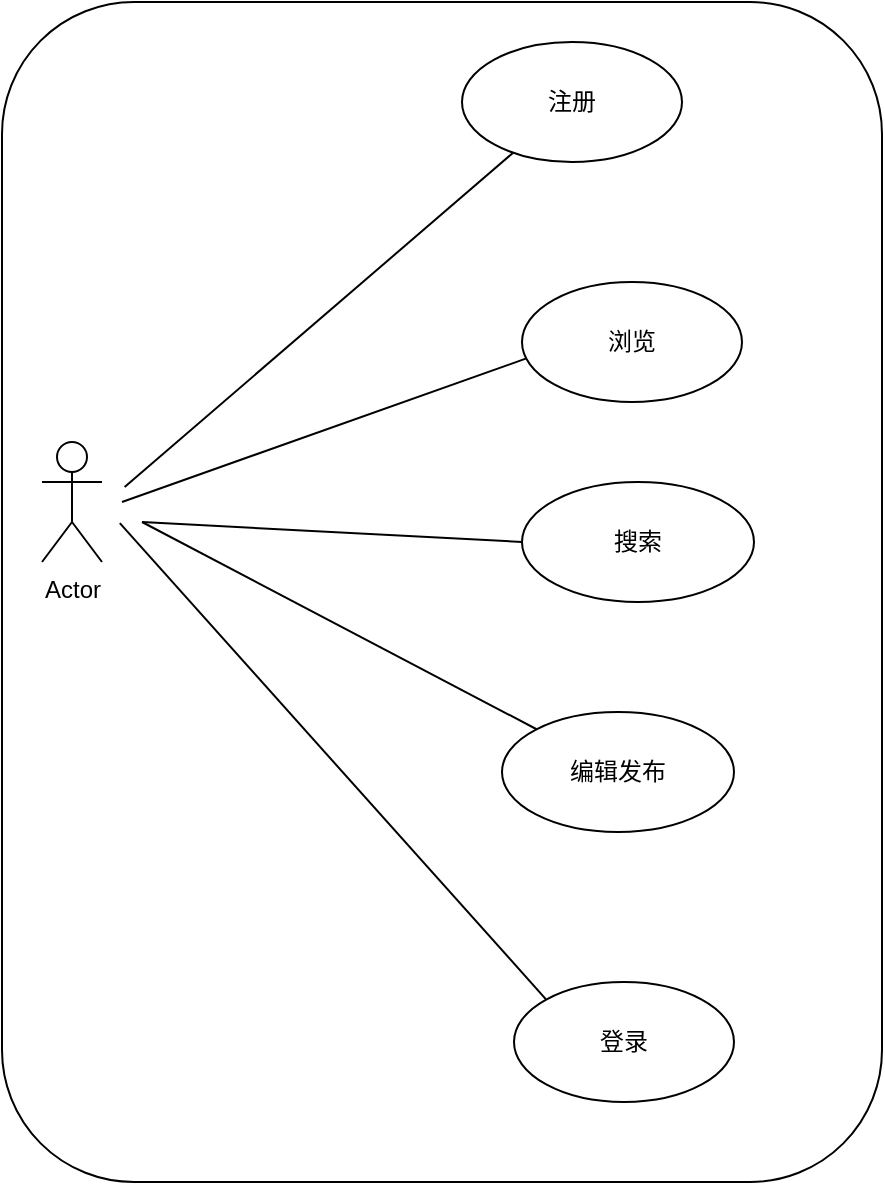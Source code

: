 <mxfile version="18.0.7" type="device"><diagram id="0QMxzJwdFSxhbXqxYrOl" name="Page-1"><mxGraphModel dx="1000" dy="801" grid="1" gridSize="10" guides="1" tooltips="1" connect="1" arrows="1" fold="1" page="1" pageScale="1" pageWidth="827" pageHeight="1169" math="0" shadow="0"><root><mxCell id="0"/><mxCell id="1" parent="0"/><mxCell id="V2oeSnHswHPKrqS1ZVzw-15" value="" style="rounded=1;whiteSpace=wrap;html=1;" vertex="1" parent="1"><mxGeometry x="10" y="140" width="440" height="590" as="geometry"/></mxCell><mxCell id="V2oeSnHswHPKrqS1ZVzw-1" value="登录" style="ellipse;whiteSpace=wrap;html=1;" vertex="1" parent="1"><mxGeometry x="266" y="630" width="110" height="60" as="geometry"/></mxCell><mxCell id="V2oeSnHswHPKrqS1ZVzw-2" value="注册" style="ellipse;whiteSpace=wrap;html=1;" vertex="1" parent="1"><mxGeometry x="240" y="160" width="110" height="60" as="geometry"/></mxCell><mxCell id="V2oeSnHswHPKrqS1ZVzw-3" value="编辑发布" style="ellipse;whiteSpace=wrap;html=1;" vertex="1" parent="1"><mxGeometry x="260" y="495" width="116" height="60" as="geometry"/></mxCell><mxCell id="V2oeSnHswHPKrqS1ZVzw-4" value="搜索" style="ellipse;whiteSpace=wrap;html=1;" vertex="1" parent="1"><mxGeometry x="270" y="380" width="116" height="60" as="geometry"/></mxCell><mxCell id="V2oeSnHswHPKrqS1ZVzw-7" value="" style="endArrow=none;html=1;rounded=0;exitX=0.87;exitY=0.65;exitDx=0;exitDy=0;exitPerimeter=0;" edge="1" parent="1" target="V2oeSnHswHPKrqS1ZVzw-2"><mxGeometry width="50" height="50" relative="1" as="geometry"><mxPoint x="71.325" y="382.5" as="sourcePoint"/><mxPoint x="110" y="390" as="targetPoint"/></mxGeometry></mxCell><mxCell id="V2oeSnHswHPKrqS1ZVzw-8" value="" style="endArrow=none;html=1;rounded=0;entryX=0;entryY=0;entryDx=0;entryDy=0;exitX=0.879;exitY=0.028;exitDx=0;exitDy=0;exitPerimeter=0;" edge="1" parent="1" target="V2oeSnHswHPKrqS1ZVzw-1"><mxGeometry width="50" height="50" relative="1" as="geometry"><mxPoint x="68.91" y="400.56" as="sourcePoint"/><mxPoint x="110" y="390" as="targetPoint"/></mxGeometry></mxCell><mxCell id="V2oeSnHswHPKrqS1ZVzw-9" value="" style="endArrow=none;html=1;rounded=0;" edge="1" parent="1" target="V2oeSnHswHPKrqS1ZVzw-3"><mxGeometry width="50" height="50" relative="1" as="geometry"><mxPoint x="80" y="400" as="sourcePoint"/><mxPoint x="110" y="390" as="targetPoint"/></mxGeometry></mxCell><mxCell id="V2oeSnHswHPKrqS1ZVzw-10" value="" style="endArrow=none;html=1;rounded=0;entryX=0;entryY=0.5;entryDx=0;entryDy=0;" edge="1" parent="1" target="V2oeSnHswHPKrqS1ZVzw-4"><mxGeometry width="50" height="50" relative="1" as="geometry"><mxPoint x="80" y="400" as="sourcePoint"/><mxPoint x="270" y="550" as="targetPoint"/></mxGeometry></mxCell><mxCell id="V2oeSnHswHPKrqS1ZVzw-11" value="浏览" style="ellipse;whiteSpace=wrap;html=1;" vertex="1" parent="1"><mxGeometry x="270" y="280" width="110" height="60" as="geometry"/></mxCell><mxCell id="V2oeSnHswHPKrqS1ZVzw-12" value="" style="endArrow=none;html=1;rounded=0;entryX=0.017;entryY=0.639;entryDx=0;entryDy=0;entryPerimeter=0;" edge="1" parent="1" target="V2oeSnHswHPKrqS1ZVzw-11"><mxGeometry width="50" height="50" relative="1" as="geometry"><mxPoint x="70" y="390" as="sourcePoint"/><mxPoint x="110" y="390" as="targetPoint"/></mxGeometry></mxCell><mxCell id="V2oeSnHswHPKrqS1ZVzw-14" value="Actor" style="shape=umlActor;verticalLabelPosition=bottom;verticalAlign=top;html=1;outlineConnect=0;" vertex="1" parent="1"><mxGeometry x="30" y="360" width="30" height="60" as="geometry"/></mxCell></root></mxGraphModel></diagram></mxfile>